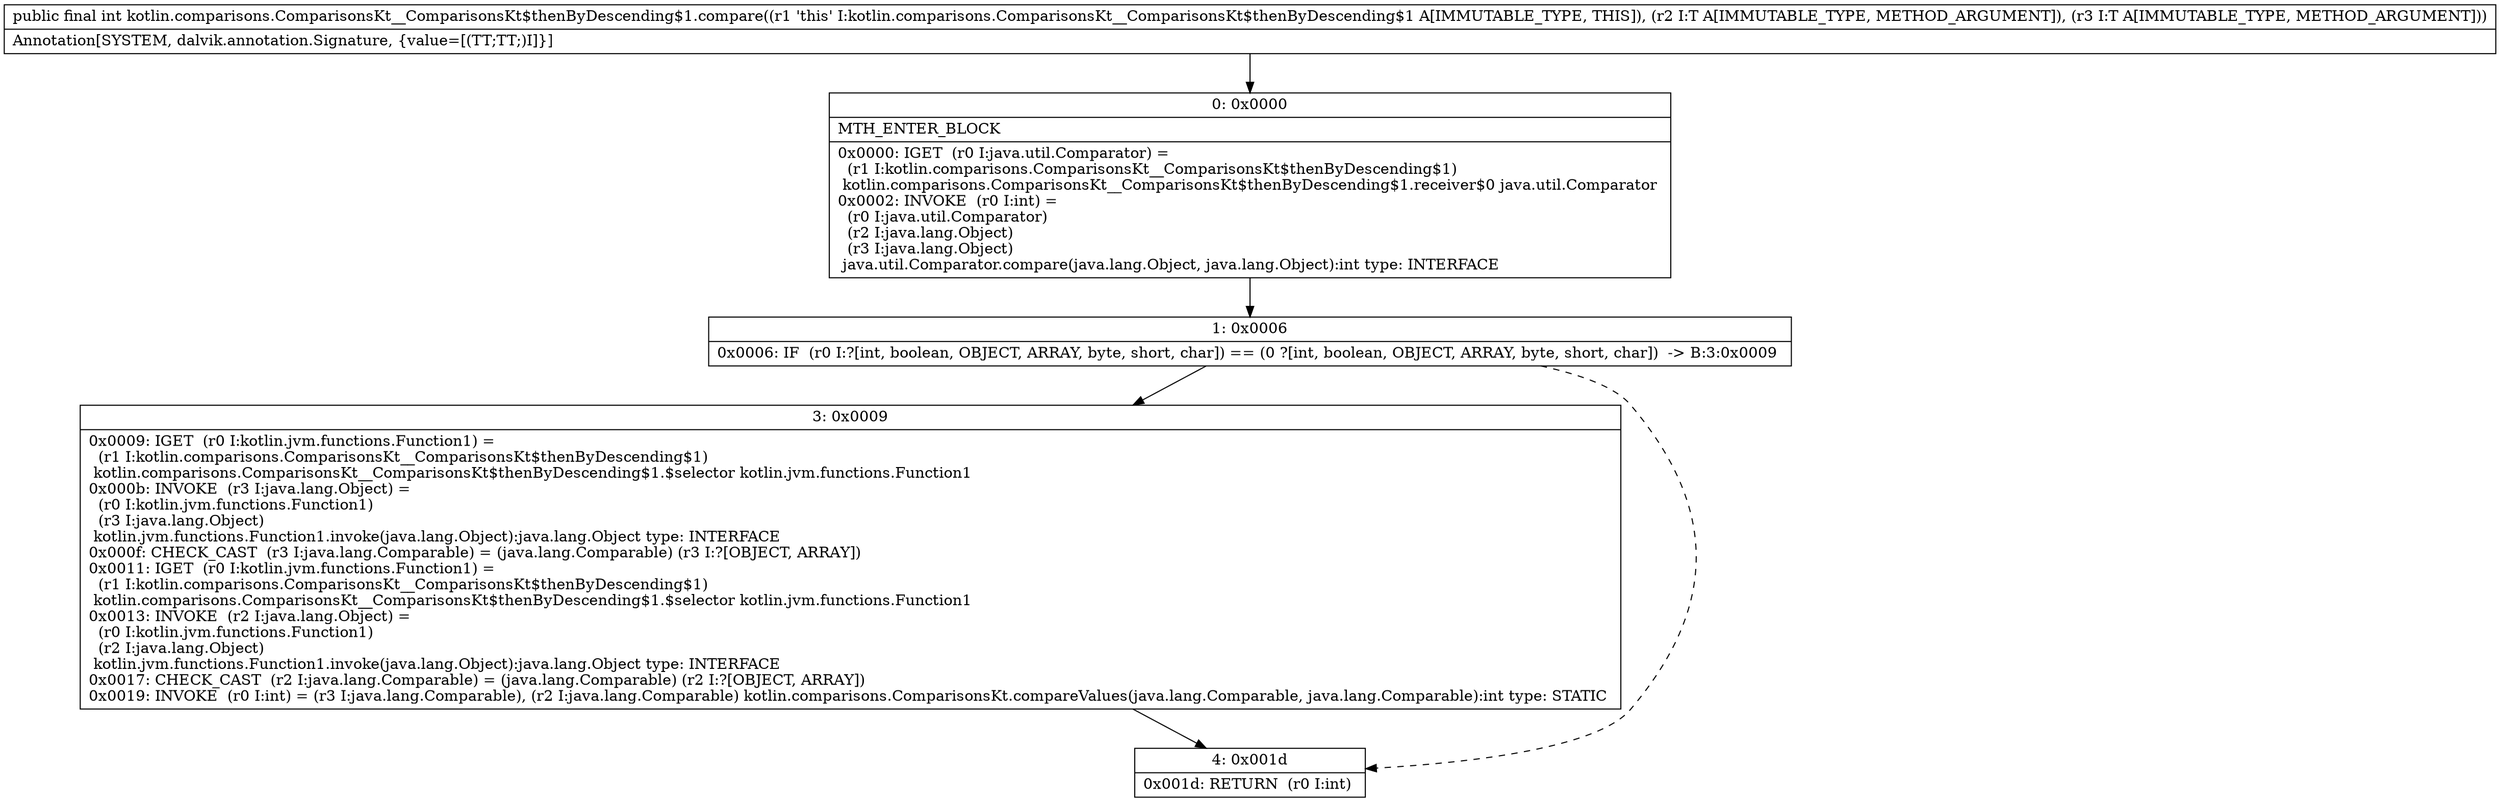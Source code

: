 digraph "CFG forkotlin.comparisons.ComparisonsKt__ComparisonsKt$thenByDescending$1.compare(Ljava\/lang\/Object;Ljava\/lang\/Object;)I" {
Node_0 [shape=record,label="{0\:\ 0x0000|MTH_ENTER_BLOCK\l|0x0000: IGET  (r0 I:java.util.Comparator) = \l  (r1 I:kotlin.comparisons.ComparisonsKt__ComparisonsKt$thenByDescending$1)\l kotlin.comparisons.ComparisonsKt__ComparisonsKt$thenByDescending$1.receiver$0 java.util.Comparator \l0x0002: INVOKE  (r0 I:int) = \l  (r0 I:java.util.Comparator)\l  (r2 I:java.lang.Object)\l  (r3 I:java.lang.Object)\l java.util.Comparator.compare(java.lang.Object, java.lang.Object):int type: INTERFACE \l}"];
Node_1 [shape=record,label="{1\:\ 0x0006|0x0006: IF  (r0 I:?[int, boolean, OBJECT, ARRAY, byte, short, char]) == (0 ?[int, boolean, OBJECT, ARRAY, byte, short, char])  \-\> B:3:0x0009 \l}"];
Node_3 [shape=record,label="{3\:\ 0x0009|0x0009: IGET  (r0 I:kotlin.jvm.functions.Function1) = \l  (r1 I:kotlin.comparisons.ComparisonsKt__ComparisonsKt$thenByDescending$1)\l kotlin.comparisons.ComparisonsKt__ComparisonsKt$thenByDescending$1.$selector kotlin.jvm.functions.Function1 \l0x000b: INVOKE  (r3 I:java.lang.Object) = \l  (r0 I:kotlin.jvm.functions.Function1)\l  (r3 I:java.lang.Object)\l kotlin.jvm.functions.Function1.invoke(java.lang.Object):java.lang.Object type: INTERFACE \l0x000f: CHECK_CAST  (r3 I:java.lang.Comparable) = (java.lang.Comparable) (r3 I:?[OBJECT, ARRAY]) \l0x0011: IGET  (r0 I:kotlin.jvm.functions.Function1) = \l  (r1 I:kotlin.comparisons.ComparisonsKt__ComparisonsKt$thenByDescending$1)\l kotlin.comparisons.ComparisonsKt__ComparisonsKt$thenByDescending$1.$selector kotlin.jvm.functions.Function1 \l0x0013: INVOKE  (r2 I:java.lang.Object) = \l  (r0 I:kotlin.jvm.functions.Function1)\l  (r2 I:java.lang.Object)\l kotlin.jvm.functions.Function1.invoke(java.lang.Object):java.lang.Object type: INTERFACE \l0x0017: CHECK_CAST  (r2 I:java.lang.Comparable) = (java.lang.Comparable) (r2 I:?[OBJECT, ARRAY]) \l0x0019: INVOKE  (r0 I:int) = (r3 I:java.lang.Comparable), (r2 I:java.lang.Comparable) kotlin.comparisons.ComparisonsKt.compareValues(java.lang.Comparable, java.lang.Comparable):int type: STATIC \l}"];
Node_4 [shape=record,label="{4\:\ 0x001d|0x001d: RETURN  (r0 I:int) \l}"];
MethodNode[shape=record,label="{public final int kotlin.comparisons.ComparisonsKt__ComparisonsKt$thenByDescending$1.compare((r1 'this' I:kotlin.comparisons.ComparisonsKt__ComparisonsKt$thenByDescending$1 A[IMMUTABLE_TYPE, THIS]), (r2 I:T A[IMMUTABLE_TYPE, METHOD_ARGUMENT]), (r3 I:T A[IMMUTABLE_TYPE, METHOD_ARGUMENT]))  | Annotation[SYSTEM, dalvik.annotation.Signature, \{value=[(TT;TT;)I]\}]\l}"];
MethodNode -> Node_0;
Node_0 -> Node_1;
Node_1 -> Node_3;
Node_1 -> Node_4[style=dashed];
Node_3 -> Node_4;
}


